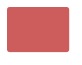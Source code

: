 @startuml

skinparam ClassBackgroundColor #IndianRed
skinparam ClassFontColor #IndianRed
skinparam ClassBorderColor #IndianRed

skinparam ClassStereotypeFontSize 0
skinparam CircledCharacterFontSize 0
skinparam CircledCharacterRadius 0
skinparam ClassBorderThickness 0
skinparam Shadowing false

class Dummy

@enduml